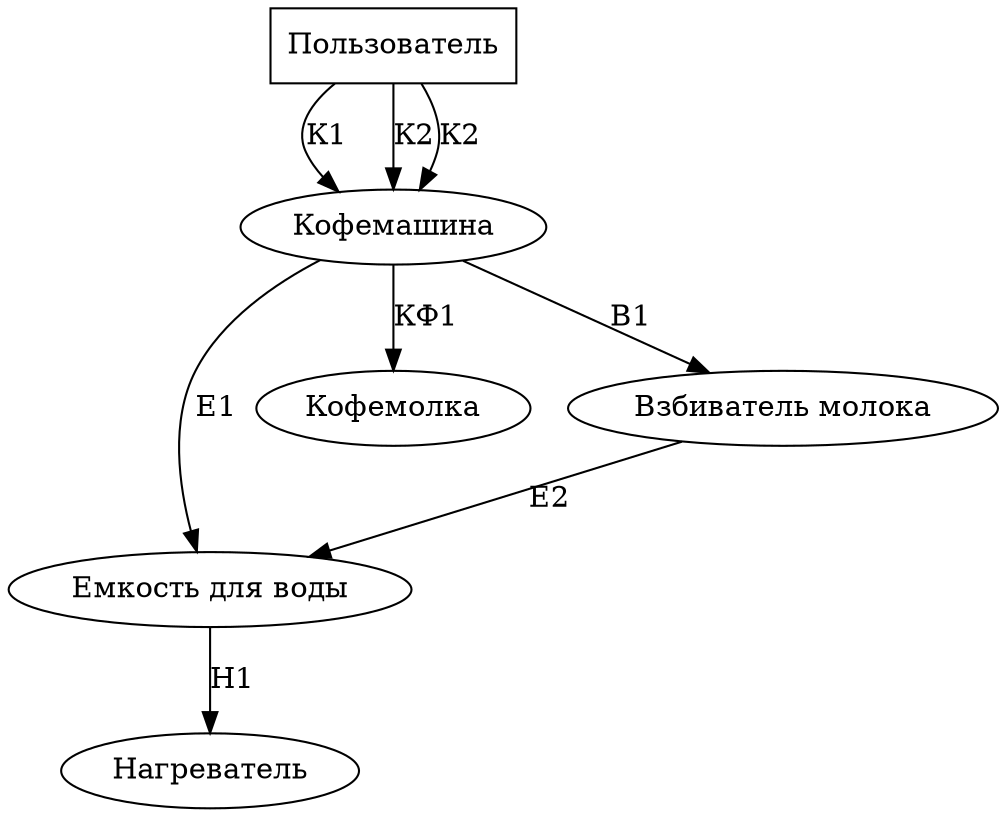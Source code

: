 digraph {
    user [shape=box, label="Пользователь"]
    coffe [label="Кофемашина"]
    water [label="Емкость для воды"]
    hot [label="Нагреватель"]
    mol [label="Кофемолка"]
    milk [label="Взбиватель молока"]

    user -> coffe [label="К1"]
    user -> coffe [label="К2"]
    user -> coffe [label="К2"]

    coffe -> water [label="Е1"]
    water -> hot [label="Н1"]

    coffe -> milk [label="В1"]
    milk -> water [label="Е2"]

    coffe -> mol [label="КФ1"]
}
